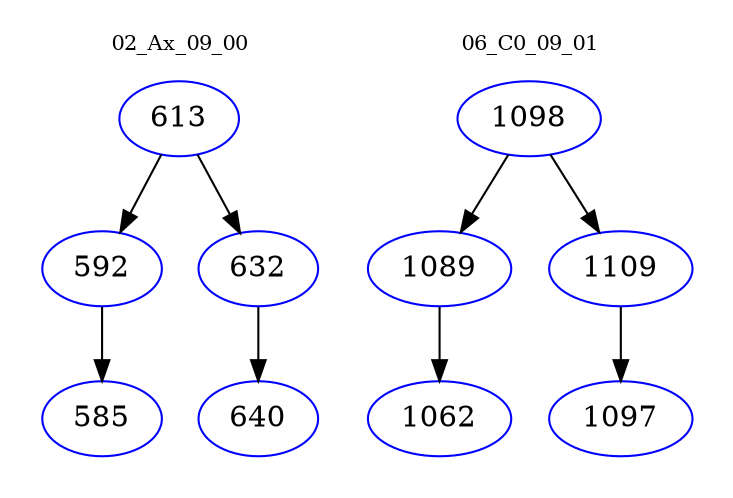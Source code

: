 digraph{
subgraph cluster_0 {
color = white
label = "02_Ax_09_00";
fontsize=10;
T0_613 [label="613", color="blue"]
T0_613 -> T0_592 [color="black"]
T0_592 [label="592", color="blue"]
T0_592 -> T0_585 [color="black"]
T0_585 [label="585", color="blue"]
T0_613 -> T0_632 [color="black"]
T0_632 [label="632", color="blue"]
T0_632 -> T0_640 [color="black"]
T0_640 [label="640", color="blue"]
}
subgraph cluster_1 {
color = white
label = "06_C0_09_01";
fontsize=10;
T1_1098 [label="1098", color="blue"]
T1_1098 -> T1_1089 [color="black"]
T1_1089 [label="1089", color="blue"]
T1_1089 -> T1_1062 [color="black"]
T1_1062 [label="1062", color="blue"]
T1_1098 -> T1_1109 [color="black"]
T1_1109 [label="1109", color="blue"]
T1_1109 -> T1_1097 [color="black"]
T1_1097 [label="1097", color="blue"]
}
}
